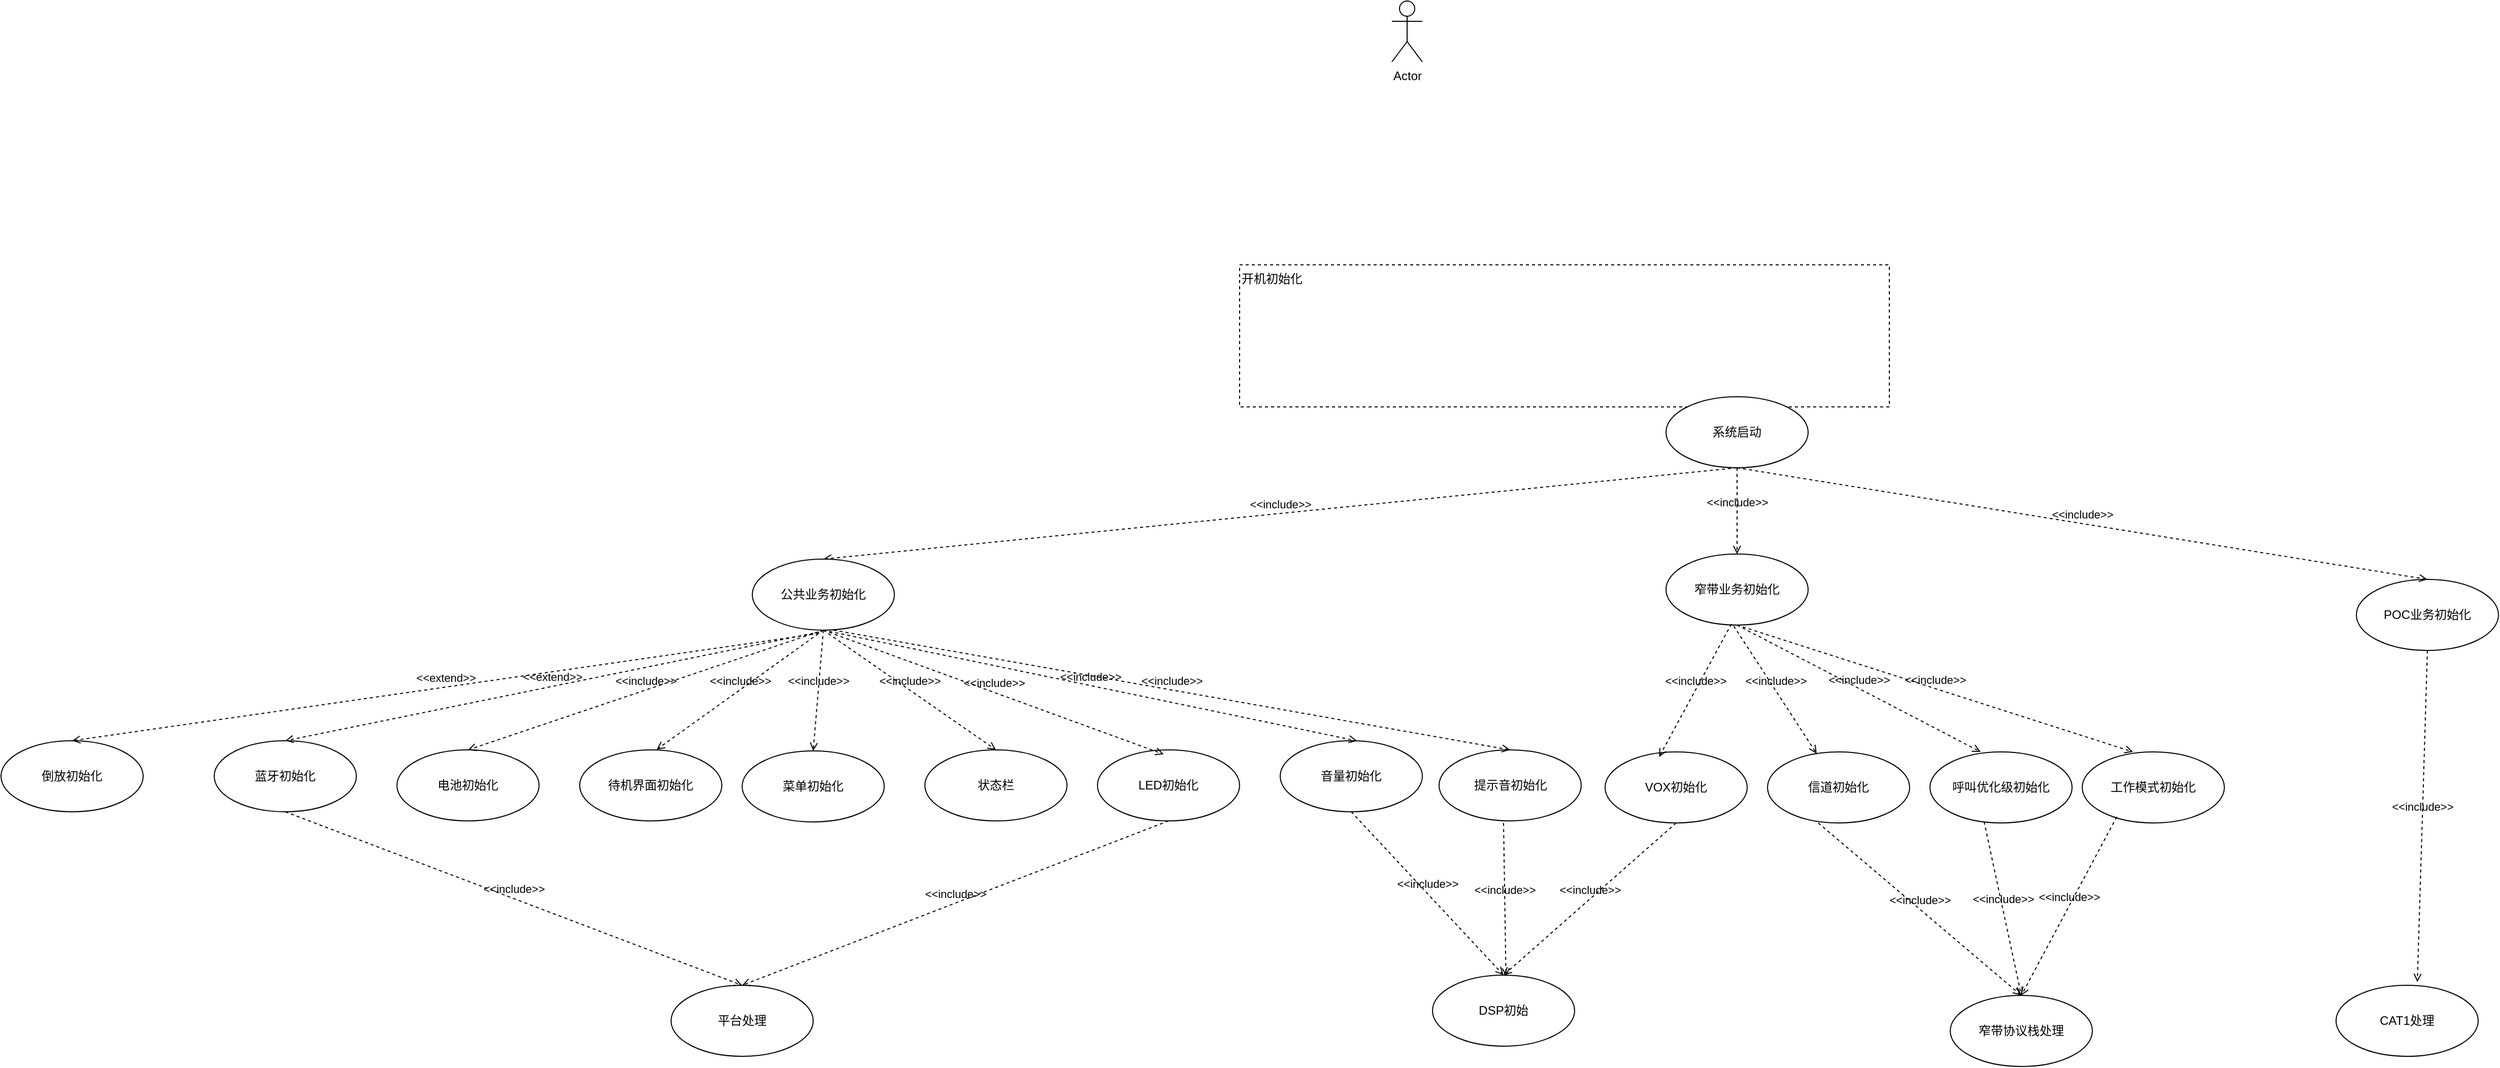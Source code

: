 <mxfile version="25.0.1" pages="2">
  <diagram name="用例图" id="929967ad-93f9-6ef4-fab6-5d389245f69c">
    <mxGraphModel dx="3440.5" dy="878" grid="1" gridSize="10" guides="1" tooltips="1" connect="1" arrows="1" fold="1" page="1" pageScale="1.5" pageWidth="1169" pageHeight="826" background="none" math="0" shadow="0">
      <root>
        <mxCell id="0" style=";html=1;" />
        <mxCell id="1" style=";html=1;" parent="0" />
        <mxCell id="0zPS17KgJWWsVTxHjcvX-3" value="Actor" style="shape=umlActor;verticalLabelPosition=bottom;verticalAlign=top;html=1;" vertex="1" parent="1">
          <mxGeometry x="690" y="40" width="30" height="60" as="geometry" />
        </mxCell>
        <mxCell id="0zPS17KgJWWsVTxHjcvX-24" value="开机初始化" style="rounded=0;whiteSpace=wrap;html=1;dashed=1;align=left;verticalAlign=top;" vertex="1" parent="1">
          <mxGeometry x="540" y="300" width="640" height="140" as="geometry" />
        </mxCell>
        <mxCell id="0zPS17KgJWWsVTxHjcvX-7" value="&amp;lt;&amp;lt;include&amp;gt;&amp;gt;" style="html=1;verticalAlign=bottom;labelBackgroundColor=none;endArrow=open;endFill=0;dashed=1;rounded=0;exitX=0.5;exitY=1;exitDx=0;exitDy=0;entryX=0.5;entryY=0;entryDx=0;entryDy=0;" edge="1" parent="1" source="0zPS17KgJWWsVTxHjcvX-14" target="0zPS17KgJWWsVTxHjcvX-17">
          <mxGeometry width="160" relative="1" as="geometry">
            <mxPoint x="1000" y="550" as="sourcePoint" />
            <mxPoint x="1160" y="550" as="targetPoint" />
          </mxGeometry>
        </mxCell>
        <mxCell id="0zPS17KgJWWsVTxHjcvX-14" value="系统启动" style="ellipse;whiteSpace=wrap;html=1;" vertex="1" parent="1">
          <mxGeometry x="960" y="430" width="140" height="70" as="geometry" />
        </mxCell>
        <mxCell id="0zPS17KgJWWsVTxHjcvX-17" value="公共业务初始化" style="ellipse;whiteSpace=wrap;html=1;" vertex="1" parent="1">
          <mxGeometry x="60" y="590" width="140" height="70" as="geometry" />
        </mxCell>
        <mxCell id="0zPS17KgJWWsVTxHjcvX-18" value="POC业务初始化" style="ellipse;whiteSpace=wrap;html=1;" vertex="1" parent="1">
          <mxGeometry x="1640" y="610" width="140" height="70" as="geometry" />
        </mxCell>
        <mxCell id="0zPS17KgJWWsVTxHjcvX-19" value="&amp;lt;&amp;lt;include&amp;gt;&amp;gt;" style="html=1;verticalAlign=bottom;labelBackgroundColor=none;endArrow=open;endFill=0;dashed=1;rounded=0;exitX=0.5;exitY=1;exitDx=0;exitDy=0;entryX=0.5;entryY=0;entryDx=0;entryDy=0;" edge="1" parent="1" source="0zPS17KgJWWsVTxHjcvX-14" target="0zPS17KgJWWsVTxHjcvX-18">
          <mxGeometry width="160" relative="1" as="geometry">
            <mxPoint x="980" y="520" as="sourcePoint" />
            <mxPoint x="880" y="590" as="targetPoint" />
          </mxGeometry>
        </mxCell>
        <mxCell id="0zPS17KgJWWsVTxHjcvX-20" value="窄带业务初始化" style="ellipse;whiteSpace=wrap;html=1;" vertex="1" parent="1">
          <mxGeometry x="960" y="585" width="140" height="70" as="geometry" />
        </mxCell>
        <mxCell id="0zPS17KgJWWsVTxHjcvX-21" value="&amp;lt;&amp;lt;include&amp;gt;&amp;gt;" style="html=1;verticalAlign=bottom;labelBackgroundColor=none;endArrow=open;endFill=0;dashed=1;rounded=0;exitX=0.5;exitY=1;exitDx=0;exitDy=0;entryX=0.5;entryY=0;entryDx=0;entryDy=0;" edge="1" parent="1" source="0zPS17KgJWWsVTxHjcvX-14" target="0zPS17KgJWWsVTxHjcvX-20">
          <mxGeometry width="160" relative="1" as="geometry">
            <mxPoint x="1040" y="510" as="sourcePoint" />
            <mxPoint x="1250" y="590" as="targetPoint" />
          </mxGeometry>
        </mxCell>
        <mxCell id="0zPS17KgJWWsVTxHjcvX-25" value="菜单初始化" style="ellipse;whiteSpace=wrap;html=1;" vertex="1" parent="1">
          <mxGeometry x="50" y="779" width="140" height="70" as="geometry" />
        </mxCell>
        <mxCell id="0zPS17KgJWWsVTxHjcvX-26" value="音量初始化" style="ellipse;whiteSpace=wrap;html=1;" vertex="1" parent="1">
          <mxGeometry x="580" y="769" width="140" height="70" as="geometry" />
        </mxCell>
        <mxCell id="0zPS17KgJWWsVTxHjcvX-27" value="LED初始化" style="ellipse;whiteSpace=wrap;html=1;" vertex="1" parent="1">
          <mxGeometry x="400" y="778" width="140" height="70" as="geometry" />
        </mxCell>
        <mxCell id="0zPS17KgJWWsVTxHjcvX-28" value="电池初始化" style="ellipse;whiteSpace=wrap;html=1;" vertex="1" parent="1">
          <mxGeometry x="-290" y="778" width="140" height="70" as="geometry" />
        </mxCell>
        <mxCell id="0zPS17KgJWWsVTxHjcvX-29" value="待机界面初始化" style="ellipse;whiteSpace=wrap;html=1;" vertex="1" parent="1">
          <mxGeometry x="-110" y="778" width="140" height="70" as="geometry" />
        </mxCell>
        <mxCell id="0zPS17KgJWWsVTxHjcvX-30" value="蓝牙初始化" style="ellipse;whiteSpace=wrap;html=1;" vertex="1" parent="1">
          <mxGeometry x="-470" y="769" width="140" height="70" as="geometry" />
        </mxCell>
        <mxCell id="0zPS17KgJWWsVTxHjcvX-31" value="状态栏" style="ellipse;whiteSpace=wrap;html=1;" vertex="1" parent="1">
          <mxGeometry x="230" y="778" width="140" height="70" as="geometry" />
        </mxCell>
        <mxCell id="0zPS17KgJWWsVTxHjcvX-32" value="&amp;lt;&amp;lt;include&amp;gt;&amp;gt;" style="html=1;verticalAlign=bottom;labelBackgroundColor=none;endArrow=open;endFill=0;dashed=1;rounded=0;exitX=0.5;exitY=1;exitDx=0;exitDy=0;entryX=0.465;entryY=0.061;entryDx=0;entryDy=0;entryPerimeter=0;" edge="1" parent="1" source="0zPS17KgJWWsVTxHjcvX-17" target="0zPS17KgJWWsVTxHjcvX-27">
          <mxGeometry width="160" relative="1" as="geometry">
            <mxPoint x="1030" y="770" as="sourcePoint" />
            <mxPoint x="820" y="850" as="targetPoint" />
          </mxGeometry>
        </mxCell>
        <mxCell id="0zPS17KgJWWsVTxHjcvX-33" value="&amp;lt;&amp;lt;include&amp;gt;&amp;gt;" style="html=1;verticalAlign=bottom;labelBackgroundColor=none;endArrow=open;endFill=0;dashed=1;rounded=0;exitX=0.5;exitY=1;exitDx=0;exitDy=0;entryX=0.541;entryY=0.002;entryDx=0;entryDy=0;entryPerimeter=0;" edge="1" parent="1" source="0zPS17KgJWWsVTxHjcvX-17" target="0zPS17KgJWWsVTxHjcvX-26">
          <mxGeometry width="160" relative="1" as="geometry">
            <mxPoint x="830" y="660" as="sourcePoint" />
            <mxPoint x="835" y="724" as="targetPoint" />
          </mxGeometry>
        </mxCell>
        <mxCell id="0zPS17KgJWWsVTxHjcvX-34" value="&amp;lt;&amp;lt;include&amp;gt;&amp;gt;" style="html=1;verticalAlign=bottom;labelBackgroundColor=none;endArrow=open;endFill=0;dashed=1;rounded=0;entryX=0.5;entryY=0;entryDx=0;entryDy=0;exitX=0.5;exitY=1;exitDx=0;exitDy=0;" edge="1" parent="1" source="0zPS17KgJWWsVTxHjcvX-17" target="0zPS17KgJWWsVTxHjcvX-25">
          <mxGeometry width="160" relative="1" as="geometry">
            <mxPoint x="704" y="595" as="sourcePoint" />
            <mxPoint x="550" y="655" as="targetPoint" />
          </mxGeometry>
        </mxCell>
        <mxCell id="0zPS17KgJWWsVTxHjcvX-35" value="&amp;lt;&amp;lt;include&amp;gt;&amp;gt;" style="html=1;verticalAlign=bottom;labelBackgroundColor=none;endArrow=open;endFill=0;dashed=1;rounded=0;entryX=0.5;entryY=0;entryDx=0;entryDy=0;" edge="1" parent="1" target="0zPS17KgJWWsVTxHjcvX-31">
          <mxGeometry width="160" relative="1" as="geometry">
            <mxPoint x="130" y="660" as="sourcePoint" />
            <mxPoint x="540" y="730" as="targetPoint" />
          </mxGeometry>
        </mxCell>
        <mxCell id="0zPS17KgJWWsVTxHjcvX-36" value="&amp;lt;&amp;lt;include&amp;gt;&amp;gt;" style="html=1;verticalAlign=bottom;labelBackgroundColor=none;endArrow=open;endFill=0;dashed=1;rounded=0;entryX=0.541;entryY=-0.004;entryDx=0;entryDy=0;entryPerimeter=0;exitX=0.5;exitY=1;exitDx=0;exitDy=0;" edge="1" parent="1" source="0zPS17KgJWWsVTxHjcvX-17" target="0zPS17KgJWWsVTxHjcvX-29">
          <mxGeometry width="160" relative="1" as="geometry">
            <mxPoint x="766" y="639" as="sourcePoint" />
            <mxPoint x="360" y="730" as="targetPoint" />
          </mxGeometry>
        </mxCell>
        <mxCell id="0zPS17KgJWWsVTxHjcvX-37" value="&amp;lt;&amp;lt;include&amp;gt;&amp;gt;" style="html=1;verticalAlign=bottom;labelBackgroundColor=none;endArrow=open;endFill=0;dashed=1;rounded=0;entryX=0.5;entryY=0;entryDx=0;entryDy=0;" edge="1" parent="1" target="0zPS17KgJWWsVTxHjcvX-28">
          <mxGeometry width="160" relative="1" as="geometry">
            <mxPoint x="130" y="660" as="sourcePoint" />
            <mxPoint x="188" y="710" as="targetPoint" />
          </mxGeometry>
        </mxCell>
        <mxCell id="0zPS17KgJWWsVTxHjcvX-39" value="信道初始化" style="ellipse;whiteSpace=wrap;html=1;" vertex="1" parent="1">
          <mxGeometry x="1060" y="780" width="140" height="70" as="geometry" />
        </mxCell>
        <mxCell id="0zPS17KgJWWsVTxHjcvX-40" value="&amp;lt;&amp;lt;include&amp;gt;&amp;gt;" style="html=1;verticalAlign=bottom;labelBackgroundColor=none;endArrow=open;endFill=0;dashed=1;rounded=0;exitX=0.477;exitY=1.014;exitDx=0;exitDy=0;exitPerimeter=0;" edge="1" parent="1" source="0zPS17KgJWWsVTxHjcvX-20" target="0zPS17KgJWWsVTxHjcvX-39">
          <mxGeometry width="160" relative="1" as="geometry">
            <mxPoint x="830" y="660" as="sourcePoint" />
            <mxPoint x="825" y="794" as="targetPoint" />
          </mxGeometry>
        </mxCell>
        <mxCell id="0zPS17KgJWWsVTxHjcvX-41" value="VOX初始化" style="ellipse;whiteSpace=wrap;html=1;" vertex="1" parent="1">
          <mxGeometry x="900" y="780" width="140" height="70" as="geometry" />
        </mxCell>
        <mxCell id="0zPS17KgJWWsVTxHjcvX-42" value="DSP初始" style="ellipse;whiteSpace=wrap;html=1;" vertex="1" parent="1">
          <mxGeometry x="730" y="1000" width="140" height="70" as="geometry" />
        </mxCell>
        <mxCell id="0zPS17KgJWWsVTxHjcvX-43" value="&amp;lt;&amp;lt;extend&amp;gt;&amp;gt;" style="html=1;verticalAlign=bottom;labelBackgroundColor=none;endArrow=open;endFill=0;dashed=1;rounded=0;exitX=0.47;exitY=1.027;exitDx=0;exitDy=0;exitPerimeter=0;entryX=0.5;entryY=0;entryDx=0;entryDy=0;" edge="1" parent="1" source="0zPS17KgJWWsVTxHjcvX-17" target="0zPS17KgJWWsVTxHjcvX-30">
          <mxGeometry width="160" relative="1" as="geometry">
            <mxPoint x="330" y="900" as="sourcePoint" />
            <mxPoint x="490" y="900" as="targetPoint" />
          </mxGeometry>
        </mxCell>
        <mxCell id="0zPS17KgJWWsVTxHjcvX-44" value="平台处理" style="ellipse;whiteSpace=wrap;html=1;" vertex="1" parent="1">
          <mxGeometry x="-20" y="1010" width="140" height="70" as="geometry" />
        </mxCell>
        <mxCell id="0zPS17KgJWWsVTxHjcvX-45" value="窄带协议栈处理" style="ellipse;whiteSpace=wrap;html=1;" vertex="1" parent="1">
          <mxGeometry x="1240" y="1020" width="140" height="70" as="geometry" />
        </mxCell>
        <mxCell id="0zPS17KgJWWsVTxHjcvX-46" value="提示音初始化" style="ellipse;whiteSpace=wrap;html=1;" vertex="1" parent="1">
          <mxGeometry x="736.5" y="778" width="140" height="70" as="geometry" />
        </mxCell>
        <mxCell id="0zPS17KgJWWsVTxHjcvX-47" value="&amp;lt;&amp;lt;include&amp;gt;&amp;gt;" style="html=1;verticalAlign=bottom;labelBackgroundColor=none;endArrow=open;endFill=0;dashed=1;rounded=0;entryX=0.5;entryY=0;entryDx=0;entryDy=0;" edge="1" parent="1" target="0zPS17KgJWWsVTxHjcvX-46">
          <mxGeometry width="160" relative="1" as="geometry">
            <mxPoint x="140" y="660" as="sourcePoint" />
            <mxPoint x="655" y="793" as="targetPoint" />
          </mxGeometry>
        </mxCell>
        <mxCell id="0zPS17KgJWWsVTxHjcvX-48" value="&amp;lt;&amp;lt;include&amp;gt;&amp;gt;" style="html=1;verticalAlign=bottom;labelBackgroundColor=none;endArrow=open;endFill=0;dashed=1;rounded=0;exitX=0.5;exitY=1;exitDx=0;exitDy=0;entryX=0.5;entryY=0;entryDx=0;entryDy=0;" edge="1" parent="1" source="0zPS17KgJWWsVTxHjcvX-30" target="0zPS17KgJWWsVTxHjcvX-44">
          <mxGeometry width="160" relative="1" as="geometry">
            <mxPoint x="41" y="920" as="sourcePoint" />
            <mxPoint x="30" y="1048" as="targetPoint" />
          </mxGeometry>
        </mxCell>
        <mxCell id="0zPS17KgJWWsVTxHjcvX-49" value="&amp;lt;&amp;lt;include&amp;gt;&amp;gt;" style="html=1;verticalAlign=bottom;labelBackgroundColor=none;endArrow=open;endFill=0;dashed=1;rounded=0;exitX=0.5;exitY=1;exitDx=0;exitDy=0;entryX=0.5;entryY=0;entryDx=0;entryDy=0;" edge="1" parent="1" source="0zPS17KgJWWsVTxHjcvX-26" target="0zPS17KgJWWsVTxHjcvX-42">
          <mxGeometry width="160" relative="1" as="geometry">
            <mxPoint x="-365" y="960" as="sourcePoint" />
            <mxPoint x="285" y="1166" as="targetPoint" />
          </mxGeometry>
        </mxCell>
        <mxCell id="0zPS17KgJWWsVTxHjcvX-50" value="CAT1处理" style="ellipse;whiteSpace=wrap;html=1;" vertex="1" parent="1">
          <mxGeometry x="1620" y="1010" width="140" height="70" as="geometry" />
        </mxCell>
        <mxCell id="0zPS17KgJWWsVTxHjcvX-51" value="&amp;lt;&amp;lt;include&amp;gt;&amp;gt;" style="html=1;verticalAlign=bottom;labelBackgroundColor=none;endArrow=open;endFill=0;dashed=1;rounded=0;exitX=0.5;exitY=1;exitDx=0;exitDy=0;entryX=0.5;entryY=0;entryDx=0;entryDy=0;" edge="1" parent="1" source="0zPS17KgJWWsVTxHjcvX-27" target="0zPS17KgJWWsVTxHjcvX-44">
          <mxGeometry width="160" relative="1" as="geometry">
            <mxPoint x="659.5" y="849" as="sourcePoint" />
            <mxPoint x="750.5" y="1012" as="targetPoint" />
          </mxGeometry>
        </mxCell>
        <mxCell id="0zPS17KgJWWsVTxHjcvX-52" value="&amp;lt;&amp;lt;include&amp;gt;&amp;gt;" style="html=1;verticalAlign=bottom;labelBackgroundColor=none;endArrow=open;endFill=0;dashed=1;rounded=0;entryX=0.517;entryY=0.018;entryDx=0;entryDy=0;entryPerimeter=0;" edge="1" parent="1" target="0zPS17KgJWWsVTxHjcvX-42">
          <mxGeometry width="160" relative="1" as="geometry">
            <mxPoint x="800" y="850" as="sourcePoint" />
            <mxPoint x="630" y="1009" as="targetPoint" />
          </mxGeometry>
        </mxCell>
        <mxCell id="0zPS17KgJWWsVTxHjcvX-53" value="&amp;lt;&amp;lt;include&amp;gt;&amp;gt;" style="html=1;verticalAlign=bottom;labelBackgroundColor=none;endArrow=open;endFill=0;dashed=1;rounded=0;exitX=0.357;exitY=1;exitDx=0;exitDy=0;exitPerimeter=0;entryX=0.5;entryY=0;entryDx=0;entryDy=0;" edge="1" parent="1" source="0zPS17KgJWWsVTxHjcvX-39" target="0zPS17KgJWWsVTxHjcvX-45">
          <mxGeometry width="160" relative="1" as="geometry">
            <mxPoint x="973" y="848" as="sourcePoint" />
            <mxPoint x="950" y="975" as="targetPoint" />
          </mxGeometry>
        </mxCell>
        <mxCell id="0zPS17KgJWWsVTxHjcvX-55" value="倒放初始化" style="ellipse;whiteSpace=wrap;html=1;" vertex="1" parent="1">
          <mxGeometry x="-680" y="769" width="140" height="70" as="geometry" />
        </mxCell>
        <mxCell id="0zPS17KgJWWsVTxHjcvX-56" value="&amp;lt;&amp;lt;extend&amp;gt;&amp;gt;" style="html=1;verticalAlign=bottom;labelBackgroundColor=none;endArrow=open;endFill=0;dashed=1;rounded=0;exitX=0.47;exitY=1.046;exitDx=0;exitDy=0;exitPerimeter=0;entryX=0.5;entryY=0;entryDx=0;entryDy=0;" edge="1" parent="1" source="0zPS17KgJWWsVTxHjcvX-17" target="0zPS17KgJWWsVTxHjcvX-55">
          <mxGeometry width="160" relative="1" as="geometry">
            <mxPoint x="740" y="610" as="sourcePoint" />
            <mxPoint x="-480" y="738" as="targetPoint" />
          </mxGeometry>
        </mxCell>
        <mxCell id="0zPS17KgJWWsVTxHjcvX-58" value="呼叫优化级初始化" style="ellipse;whiteSpace=wrap;html=1;" vertex="1" parent="1">
          <mxGeometry x="1220" y="780" width="140" height="70" as="geometry" />
        </mxCell>
        <mxCell id="0zPS17KgJWWsVTxHjcvX-61" value="工作模式初始化" style="ellipse;whiteSpace=wrap;html=1;" vertex="1" parent="1">
          <mxGeometry x="1370" y="780" width="140" height="70" as="geometry" />
        </mxCell>
        <mxCell id="0zPS17KgJWWsVTxHjcvX-62" value="&amp;lt;&amp;lt;include&amp;gt;&amp;gt;" style="html=1;verticalAlign=bottom;labelBackgroundColor=none;endArrow=open;endFill=0;dashed=1;rounded=0;entryX=0.38;entryY=0.071;entryDx=0;entryDy=0;entryPerimeter=0;exitX=0.46;exitY=0.986;exitDx=0;exitDy=0;exitPerimeter=0;" edge="1" parent="1" source="0zPS17KgJWWsVTxHjcvX-20" target="0zPS17KgJWWsVTxHjcvX-41">
          <mxGeometry width="160" relative="1" as="geometry">
            <mxPoint x="1029" y="663" as="sourcePoint" />
            <mxPoint x="1006" y="790" as="targetPoint" />
          </mxGeometry>
        </mxCell>
        <mxCell id="0zPS17KgJWWsVTxHjcvX-63" value="&amp;lt;&amp;lt;include&amp;gt;&amp;gt;" style="html=1;verticalAlign=bottom;labelBackgroundColor=none;endArrow=open;endFill=0;dashed=1;rounded=0;entryX=0.357;entryY=0;entryDx=0;entryDy=0;entryPerimeter=0;exitX=0.5;exitY=1;exitDx=0;exitDy=0;" edge="1" parent="1" source="0zPS17KgJWWsVTxHjcvX-20" target="0zPS17KgJWWsVTxHjcvX-58">
          <mxGeometry width="160" relative="1" as="geometry">
            <mxPoint x="1059" y="664" as="sourcePoint" />
            <mxPoint x="1133" y="793" as="targetPoint" />
          </mxGeometry>
        </mxCell>
        <mxCell id="0zPS17KgJWWsVTxHjcvX-64" value="&amp;lt;&amp;lt;include&amp;gt;&amp;gt;" style="html=1;verticalAlign=bottom;labelBackgroundColor=none;endArrow=open;endFill=0;dashed=1;rounded=0;entryX=0.357;entryY=0;entryDx=0;entryDy=0;entryPerimeter=0;exitX=0.5;exitY=1;exitDx=0;exitDy=0;" edge="1" parent="1" source="0zPS17KgJWWsVTxHjcvX-20" target="0zPS17KgJWWsVTxHjcvX-61">
          <mxGeometry width="160" relative="1" as="geometry">
            <mxPoint x="1069" y="674" as="sourcePoint" />
            <mxPoint x="1280" y="790" as="targetPoint" />
          </mxGeometry>
        </mxCell>
        <mxCell id="0zPS17KgJWWsVTxHjcvX-65" value="&amp;lt;&amp;lt;include&amp;gt;&amp;gt;" style="html=1;verticalAlign=bottom;labelBackgroundColor=none;endArrow=open;endFill=0;dashed=1;rounded=0;exitX=0.5;exitY=1;exitDx=0;exitDy=0;entryX=0.5;entryY=0;entryDx=0;entryDy=0;" edge="1" parent="1" source="0zPS17KgJWWsVTxHjcvX-41" target="0zPS17KgJWWsVTxHjcvX-42">
          <mxGeometry width="160" relative="1" as="geometry">
            <mxPoint x="1120" y="860" as="sourcePoint" />
            <mxPoint x="1112" y="1010" as="targetPoint" />
          </mxGeometry>
        </mxCell>
        <mxCell id="0zPS17KgJWWsVTxHjcvX-66" value="&amp;lt;&amp;lt;include&amp;gt;&amp;gt;" style="html=1;verticalAlign=bottom;labelBackgroundColor=none;endArrow=open;endFill=0;dashed=1;rounded=0;exitX=0.381;exitY=0.982;exitDx=0;exitDy=0;exitPerimeter=0;entryX=0.5;entryY=0;entryDx=0;entryDy=0;" edge="1" parent="1" source="0zPS17KgJWWsVTxHjcvX-58" target="0zPS17KgJWWsVTxHjcvX-45">
          <mxGeometry width="160" relative="1" as="geometry">
            <mxPoint x="1120" y="860" as="sourcePoint" />
            <mxPoint x="1112" y="1010" as="targetPoint" />
          </mxGeometry>
        </mxCell>
        <mxCell id="0zPS17KgJWWsVTxHjcvX-67" value="&amp;lt;&amp;lt;include&amp;gt;&amp;gt;" style="html=1;verticalAlign=bottom;labelBackgroundColor=none;endArrow=open;endFill=0;dashed=1;rounded=0;exitX=0.381;exitY=0.982;exitDx=0;exitDy=0;exitPerimeter=0;entryX=0.5;entryY=0;entryDx=0;entryDy=0;" edge="1" parent="1" target="0zPS17KgJWWsVTxHjcvX-45">
          <mxGeometry width="160" relative="1" as="geometry">
            <mxPoint x="1404" y="844" as="sourcePoint" />
            <mxPoint x="1260" y="1000" as="targetPoint" />
          </mxGeometry>
        </mxCell>
        <mxCell id="0zPS17KgJWWsVTxHjcvX-68" value="&amp;lt;&amp;lt;include&amp;gt;&amp;gt;" style="html=1;verticalAlign=bottom;labelBackgroundColor=none;endArrow=open;endFill=0;dashed=1;rounded=0;exitX=0.5;exitY=1;exitDx=0;exitDy=0;entryX=0.572;entryY=-0.047;entryDx=0;entryDy=0;entryPerimeter=0;" edge="1" parent="1" source="0zPS17KgJWWsVTxHjcvX-18" target="0zPS17KgJWWsVTxHjcvX-50">
          <mxGeometry width="160" relative="1" as="geometry">
            <mxPoint x="1550" y="738" as="sourcePoint" />
            <mxPoint x="2230" y="848" as="targetPoint" />
          </mxGeometry>
        </mxCell>
      </root>
    </mxGraphModel>
  </diagram>
  <diagram id="QEVYy0m31wrEWL2-UOUL" name="时序图">
    <mxGraphModel dx="1434" dy="746" grid="1" gridSize="10" guides="1" tooltips="1" connect="1" arrows="1" fold="1" page="1" pageScale="1" pageWidth="1169" pageHeight="827" math="0" shadow="0">
      <root>
        <mxCell id="0" />
        <mxCell id="1" parent="0" />
      </root>
    </mxGraphModel>
  </diagram>
</mxfile>
